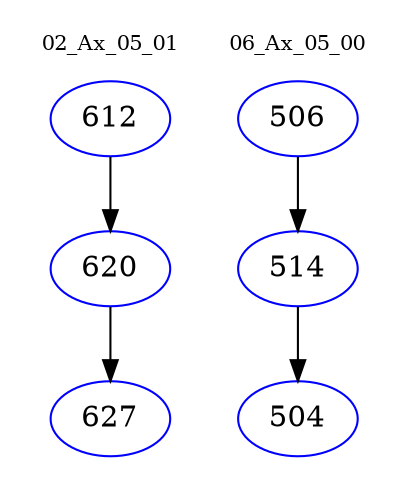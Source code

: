 digraph{
subgraph cluster_0 {
color = white
label = "02_Ax_05_01";
fontsize=10;
T0_612 [label="612", color="blue"]
T0_612 -> T0_620 [color="black"]
T0_620 [label="620", color="blue"]
T0_620 -> T0_627 [color="black"]
T0_627 [label="627", color="blue"]
}
subgraph cluster_1 {
color = white
label = "06_Ax_05_00";
fontsize=10;
T1_506 [label="506", color="blue"]
T1_506 -> T1_514 [color="black"]
T1_514 [label="514", color="blue"]
T1_514 -> T1_504 [color="black"]
T1_504 [label="504", color="blue"]
}
}
